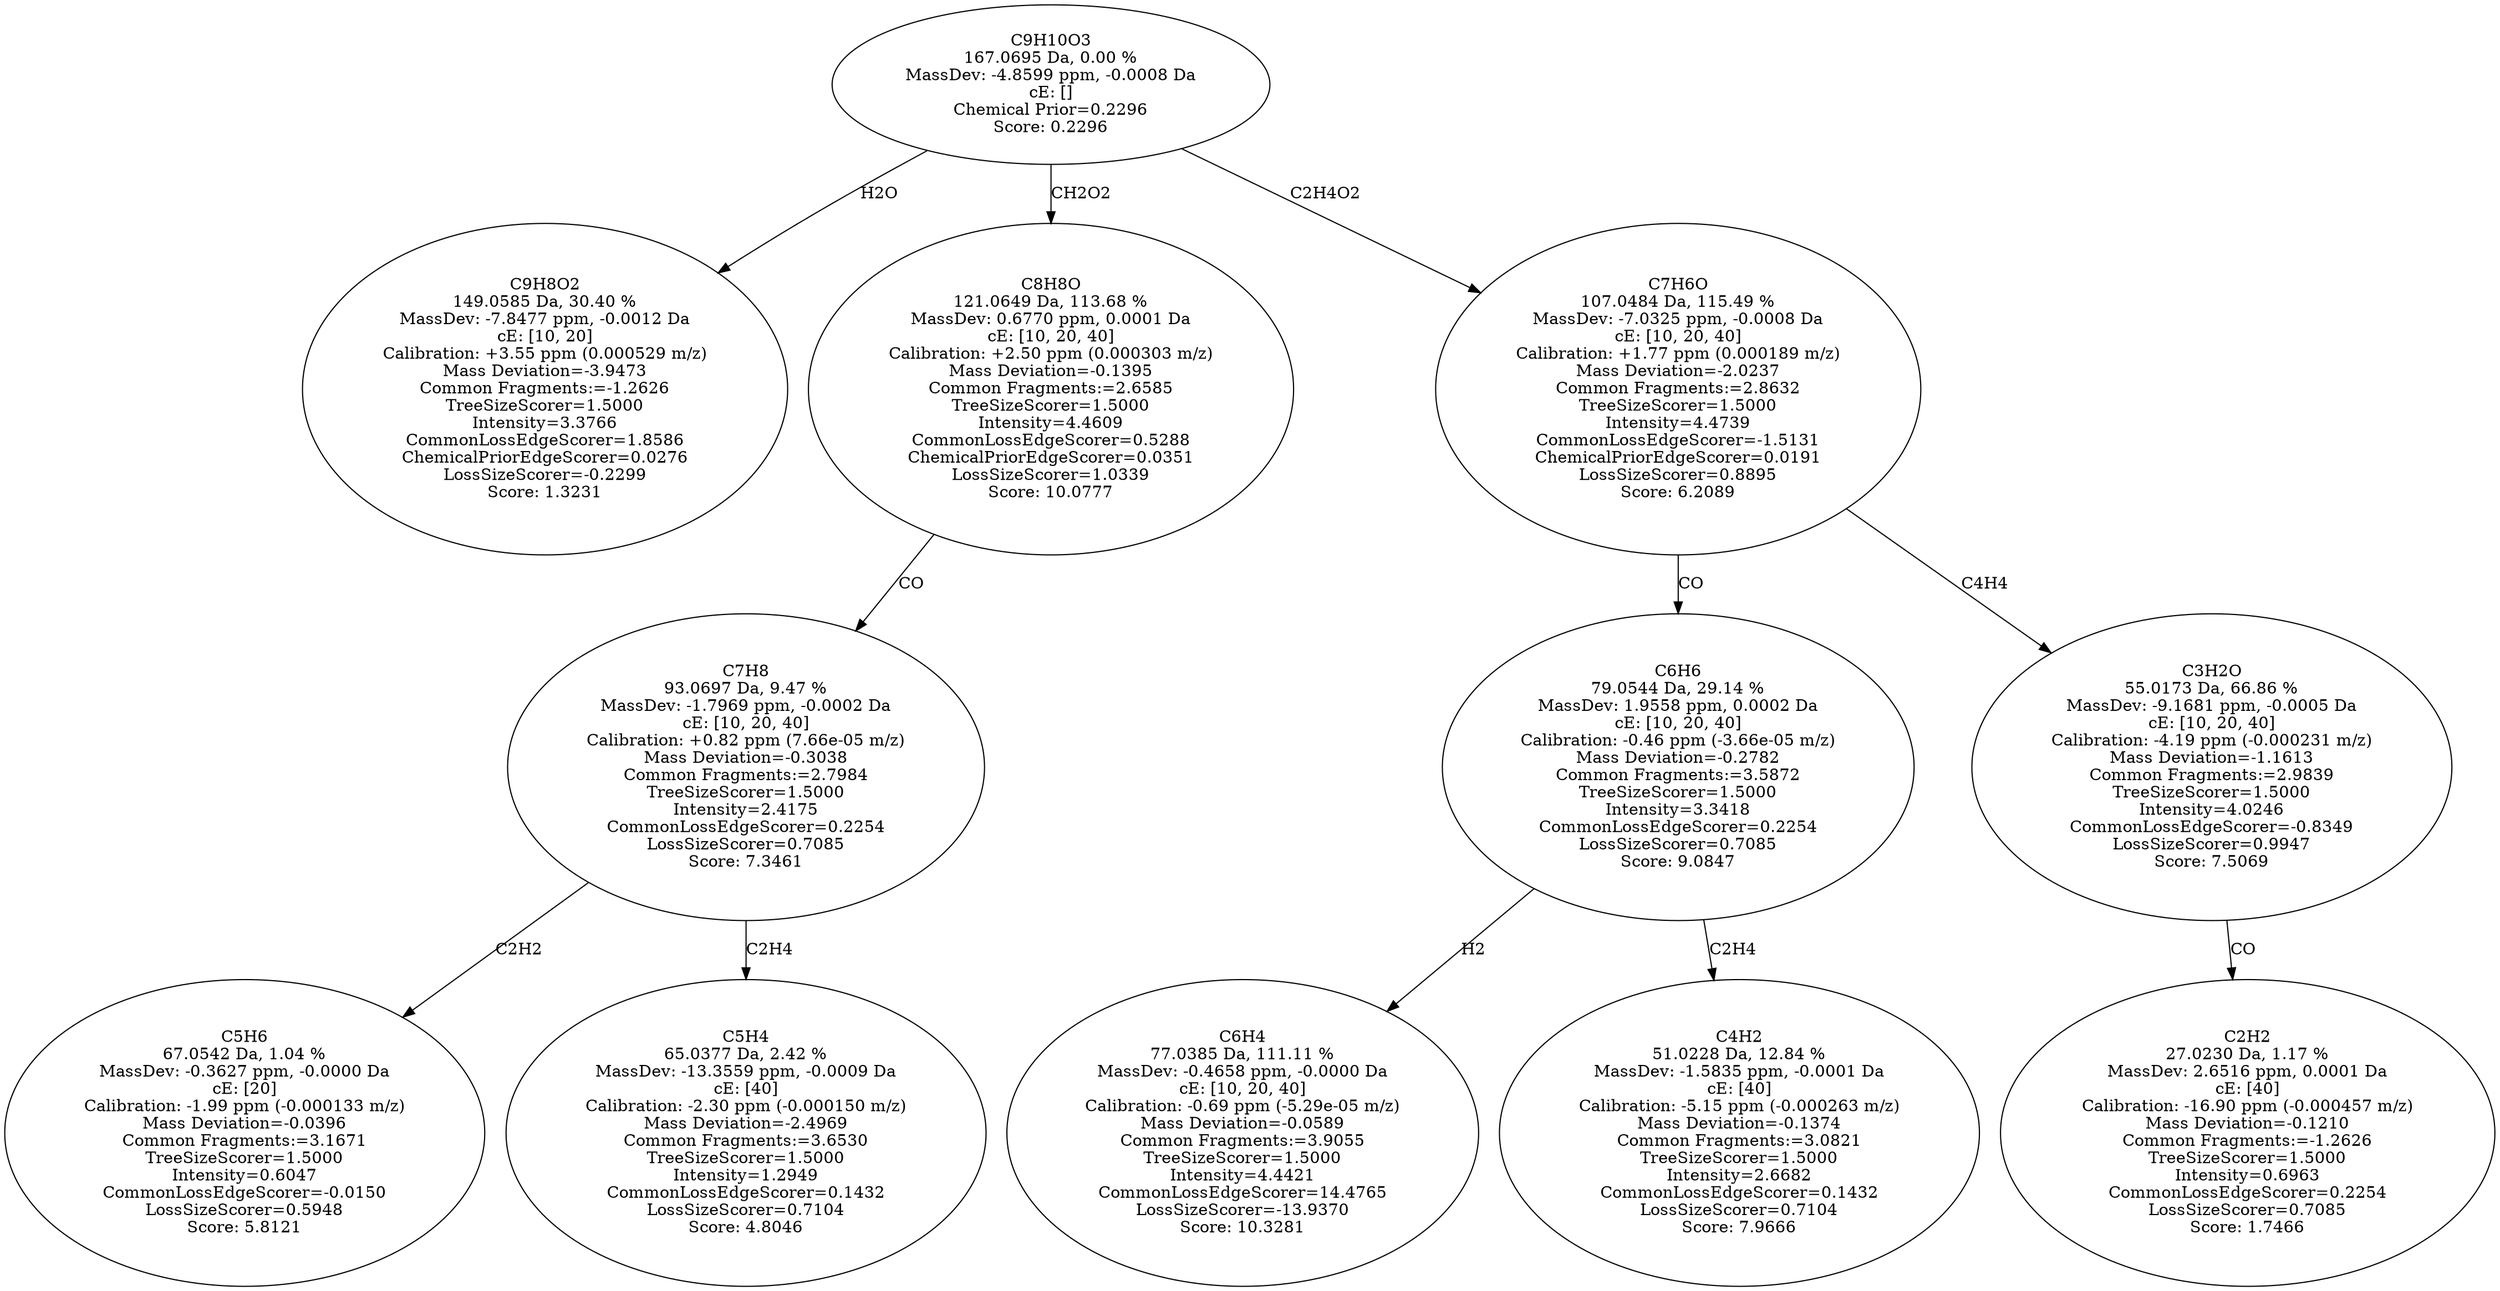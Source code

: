 strict digraph {
v1 [label="C9H8O2\n149.0585 Da, 30.40 %\nMassDev: -7.8477 ppm, -0.0012 Da\ncE: [10, 20]\nCalibration: +3.55 ppm (0.000529 m/z)\nMass Deviation=-3.9473\nCommon Fragments:=-1.2626\nTreeSizeScorer=1.5000\nIntensity=3.3766\nCommonLossEdgeScorer=1.8586\nChemicalPriorEdgeScorer=0.0276\nLossSizeScorer=-0.2299\nScore: 1.3231"];
v2 [label="C5H6\n67.0542 Da, 1.04 %\nMassDev: -0.3627 ppm, -0.0000 Da\ncE: [20]\nCalibration: -1.99 ppm (-0.000133 m/z)\nMass Deviation=-0.0396\nCommon Fragments:=3.1671\nTreeSizeScorer=1.5000\nIntensity=0.6047\nCommonLossEdgeScorer=-0.0150\nLossSizeScorer=0.5948\nScore: 5.8121"];
v3 [label="C5H4\n65.0377 Da, 2.42 %\nMassDev: -13.3559 ppm, -0.0009 Da\ncE: [40]\nCalibration: -2.30 ppm (-0.000150 m/z)\nMass Deviation=-2.4969\nCommon Fragments:=3.6530\nTreeSizeScorer=1.5000\nIntensity=1.2949\nCommonLossEdgeScorer=0.1432\nLossSizeScorer=0.7104\nScore: 4.8046"];
v4 [label="C7H8\n93.0697 Da, 9.47 %\nMassDev: -1.7969 ppm, -0.0002 Da\ncE: [10, 20, 40]\nCalibration: +0.82 ppm (7.66e-05 m/z)\nMass Deviation=-0.3038\nCommon Fragments:=2.7984\nTreeSizeScorer=1.5000\nIntensity=2.4175\nCommonLossEdgeScorer=0.2254\nLossSizeScorer=0.7085\nScore: 7.3461"];
v5 [label="C8H8O\n121.0649 Da, 113.68 %\nMassDev: 0.6770 ppm, 0.0001 Da\ncE: [10, 20, 40]\nCalibration: +2.50 ppm (0.000303 m/z)\nMass Deviation=-0.1395\nCommon Fragments:=2.6585\nTreeSizeScorer=1.5000\nIntensity=4.4609\nCommonLossEdgeScorer=0.5288\nChemicalPriorEdgeScorer=0.0351\nLossSizeScorer=1.0339\nScore: 10.0777"];
v6 [label="C6H4\n77.0385 Da, 111.11 %\nMassDev: -0.4658 ppm, -0.0000 Da\ncE: [10, 20, 40]\nCalibration: -0.69 ppm (-5.29e-05 m/z)\nMass Deviation=-0.0589\nCommon Fragments:=3.9055\nTreeSizeScorer=1.5000\nIntensity=4.4421\nCommonLossEdgeScorer=14.4765\nLossSizeScorer=-13.9370\nScore: 10.3281"];
v7 [label="C4H2\n51.0228 Da, 12.84 %\nMassDev: -1.5835 ppm, -0.0001 Da\ncE: [40]\nCalibration: -5.15 ppm (-0.000263 m/z)\nMass Deviation=-0.1374\nCommon Fragments:=3.0821\nTreeSizeScorer=1.5000\nIntensity=2.6682\nCommonLossEdgeScorer=0.1432\nLossSizeScorer=0.7104\nScore: 7.9666"];
v8 [label="C6H6\n79.0544 Da, 29.14 %\nMassDev: 1.9558 ppm, 0.0002 Da\ncE: [10, 20, 40]\nCalibration: -0.46 ppm (-3.66e-05 m/z)\nMass Deviation=-0.2782\nCommon Fragments:=3.5872\nTreeSizeScorer=1.5000\nIntensity=3.3418\nCommonLossEdgeScorer=0.2254\nLossSizeScorer=0.7085\nScore: 9.0847"];
v9 [label="C2H2\n27.0230 Da, 1.17 %\nMassDev: 2.6516 ppm, 0.0001 Da\ncE: [40]\nCalibration: -16.90 ppm (-0.000457 m/z)\nMass Deviation=-0.1210\nCommon Fragments:=-1.2626\nTreeSizeScorer=1.5000\nIntensity=0.6963\nCommonLossEdgeScorer=0.2254\nLossSizeScorer=0.7085\nScore: 1.7466"];
v10 [label="C3H2O\n55.0173 Da, 66.86 %\nMassDev: -9.1681 ppm, -0.0005 Da\ncE: [10, 20, 40]\nCalibration: -4.19 ppm (-0.000231 m/z)\nMass Deviation=-1.1613\nCommon Fragments:=2.9839\nTreeSizeScorer=1.5000\nIntensity=4.0246\nCommonLossEdgeScorer=-0.8349\nLossSizeScorer=0.9947\nScore: 7.5069"];
v11 [label="C7H6O\n107.0484 Da, 115.49 %\nMassDev: -7.0325 ppm, -0.0008 Da\ncE: [10, 20, 40]\nCalibration: +1.77 ppm (0.000189 m/z)\nMass Deviation=-2.0237\nCommon Fragments:=2.8632\nTreeSizeScorer=1.5000\nIntensity=4.4739\nCommonLossEdgeScorer=-1.5131\nChemicalPriorEdgeScorer=0.0191\nLossSizeScorer=0.8895\nScore: 6.2089"];
v12 [label="C9H10O3\n167.0695 Da, 0.00 %\nMassDev: -4.8599 ppm, -0.0008 Da\ncE: []\nChemical Prior=0.2296\nScore: 0.2296"];
v12 -> v1 [label="H2O"];
v4 -> v2 [label="C2H2"];
v4 -> v3 [label="C2H4"];
v5 -> v4 [label="CO"];
v12 -> v5 [label="CH2O2"];
v8 -> v6 [label="H2"];
v8 -> v7 [label="C2H4"];
v11 -> v8 [label="CO"];
v10 -> v9 [label="CO"];
v11 -> v10 [label="C4H4"];
v12 -> v11 [label="C2H4O2"];
}